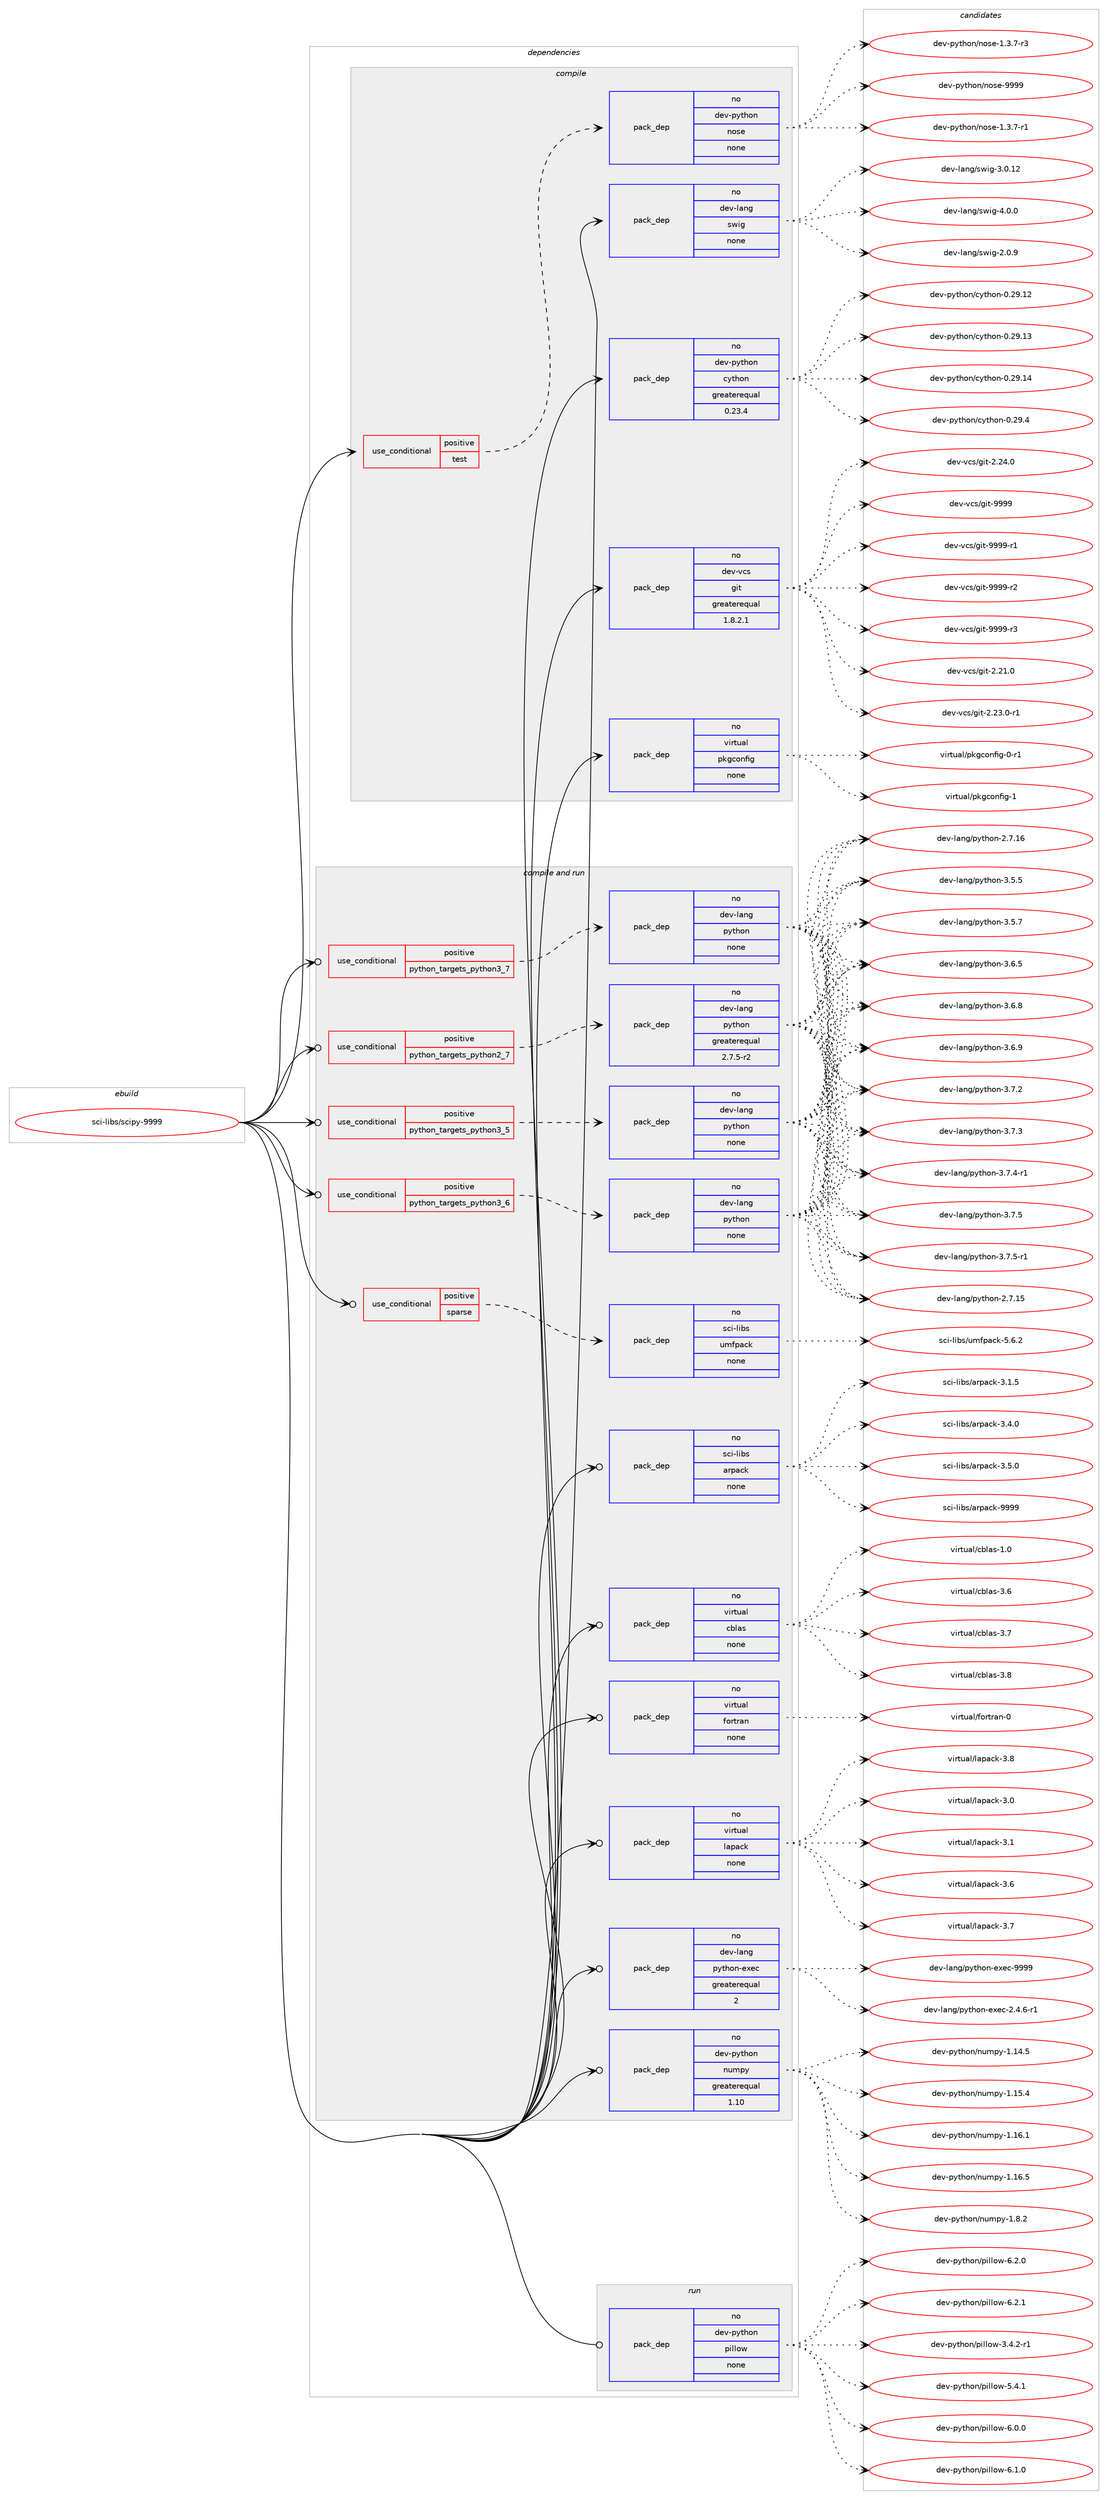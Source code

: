 digraph prolog {

# *************
# Graph options
# *************

newrank=true;
concentrate=true;
compound=true;
graph [rankdir=LR,fontname=Helvetica,fontsize=10,ranksep=1.5];#, ranksep=2.5, nodesep=0.2];
edge  [arrowhead=vee];
node  [fontname=Helvetica,fontsize=10];

# **********
# The ebuild
# **********

subgraph cluster_leftcol {
color=gray;
rank=same;
label=<<i>ebuild</i>>;
id [label="sci-libs/scipy-9999", color=red, width=4, href="../sci-libs/scipy-9999.svg"];
}

# ****************
# The dependencies
# ****************

subgraph cluster_midcol {
color=gray;
label=<<i>dependencies</i>>;
subgraph cluster_compile {
fillcolor="#eeeeee";
style=filled;
label=<<i>compile</i>>;
subgraph cond208758 {
dependency859726 [label=<<TABLE BORDER="0" CELLBORDER="1" CELLSPACING="0" CELLPADDING="4"><TR><TD ROWSPAN="3" CELLPADDING="10">use_conditional</TD></TR><TR><TD>positive</TD></TR><TR><TD>test</TD></TR></TABLE>>, shape=none, color=red];
subgraph pack635779 {
dependency859727 [label=<<TABLE BORDER="0" CELLBORDER="1" CELLSPACING="0" CELLPADDING="4" WIDTH="220"><TR><TD ROWSPAN="6" CELLPADDING="30">pack_dep</TD></TR><TR><TD WIDTH="110">no</TD></TR><TR><TD>dev-python</TD></TR><TR><TD>nose</TD></TR><TR><TD>none</TD></TR><TR><TD></TD></TR></TABLE>>, shape=none, color=blue];
}
dependency859726:e -> dependency859727:w [weight=20,style="dashed",arrowhead="vee"];
}
id:e -> dependency859726:w [weight=20,style="solid",arrowhead="vee"];
subgraph pack635780 {
dependency859728 [label=<<TABLE BORDER="0" CELLBORDER="1" CELLSPACING="0" CELLPADDING="4" WIDTH="220"><TR><TD ROWSPAN="6" CELLPADDING="30">pack_dep</TD></TR><TR><TD WIDTH="110">no</TD></TR><TR><TD>dev-lang</TD></TR><TR><TD>swig</TD></TR><TR><TD>none</TD></TR><TR><TD></TD></TR></TABLE>>, shape=none, color=blue];
}
id:e -> dependency859728:w [weight=20,style="solid",arrowhead="vee"];
subgraph pack635781 {
dependency859729 [label=<<TABLE BORDER="0" CELLBORDER="1" CELLSPACING="0" CELLPADDING="4" WIDTH="220"><TR><TD ROWSPAN="6" CELLPADDING="30">pack_dep</TD></TR><TR><TD WIDTH="110">no</TD></TR><TR><TD>dev-python</TD></TR><TR><TD>cython</TD></TR><TR><TD>greaterequal</TD></TR><TR><TD>0.23.4</TD></TR></TABLE>>, shape=none, color=blue];
}
id:e -> dependency859729:w [weight=20,style="solid",arrowhead="vee"];
subgraph pack635782 {
dependency859730 [label=<<TABLE BORDER="0" CELLBORDER="1" CELLSPACING="0" CELLPADDING="4" WIDTH="220"><TR><TD ROWSPAN="6" CELLPADDING="30">pack_dep</TD></TR><TR><TD WIDTH="110">no</TD></TR><TR><TD>dev-vcs</TD></TR><TR><TD>git</TD></TR><TR><TD>greaterequal</TD></TR><TR><TD>1.8.2.1</TD></TR></TABLE>>, shape=none, color=blue];
}
id:e -> dependency859730:w [weight=20,style="solid",arrowhead="vee"];
subgraph pack635783 {
dependency859731 [label=<<TABLE BORDER="0" CELLBORDER="1" CELLSPACING="0" CELLPADDING="4" WIDTH="220"><TR><TD ROWSPAN="6" CELLPADDING="30">pack_dep</TD></TR><TR><TD WIDTH="110">no</TD></TR><TR><TD>virtual</TD></TR><TR><TD>pkgconfig</TD></TR><TR><TD>none</TD></TR><TR><TD></TD></TR></TABLE>>, shape=none, color=blue];
}
id:e -> dependency859731:w [weight=20,style="solid",arrowhead="vee"];
}
subgraph cluster_compileandrun {
fillcolor="#eeeeee";
style=filled;
label=<<i>compile and run</i>>;
subgraph cond208759 {
dependency859732 [label=<<TABLE BORDER="0" CELLBORDER="1" CELLSPACING="0" CELLPADDING="4"><TR><TD ROWSPAN="3" CELLPADDING="10">use_conditional</TD></TR><TR><TD>positive</TD></TR><TR><TD>python_targets_python2_7</TD></TR></TABLE>>, shape=none, color=red];
subgraph pack635784 {
dependency859733 [label=<<TABLE BORDER="0" CELLBORDER="1" CELLSPACING="0" CELLPADDING="4" WIDTH="220"><TR><TD ROWSPAN="6" CELLPADDING="30">pack_dep</TD></TR><TR><TD WIDTH="110">no</TD></TR><TR><TD>dev-lang</TD></TR><TR><TD>python</TD></TR><TR><TD>greaterequal</TD></TR><TR><TD>2.7.5-r2</TD></TR></TABLE>>, shape=none, color=blue];
}
dependency859732:e -> dependency859733:w [weight=20,style="dashed",arrowhead="vee"];
}
id:e -> dependency859732:w [weight=20,style="solid",arrowhead="odotvee"];
subgraph cond208760 {
dependency859734 [label=<<TABLE BORDER="0" CELLBORDER="1" CELLSPACING="0" CELLPADDING="4"><TR><TD ROWSPAN="3" CELLPADDING="10">use_conditional</TD></TR><TR><TD>positive</TD></TR><TR><TD>python_targets_python3_5</TD></TR></TABLE>>, shape=none, color=red];
subgraph pack635785 {
dependency859735 [label=<<TABLE BORDER="0" CELLBORDER="1" CELLSPACING="0" CELLPADDING="4" WIDTH="220"><TR><TD ROWSPAN="6" CELLPADDING="30">pack_dep</TD></TR><TR><TD WIDTH="110">no</TD></TR><TR><TD>dev-lang</TD></TR><TR><TD>python</TD></TR><TR><TD>none</TD></TR><TR><TD></TD></TR></TABLE>>, shape=none, color=blue];
}
dependency859734:e -> dependency859735:w [weight=20,style="dashed",arrowhead="vee"];
}
id:e -> dependency859734:w [weight=20,style="solid",arrowhead="odotvee"];
subgraph cond208761 {
dependency859736 [label=<<TABLE BORDER="0" CELLBORDER="1" CELLSPACING="0" CELLPADDING="4"><TR><TD ROWSPAN="3" CELLPADDING="10">use_conditional</TD></TR><TR><TD>positive</TD></TR><TR><TD>python_targets_python3_6</TD></TR></TABLE>>, shape=none, color=red];
subgraph pack635786 {
dependency859737 [label=<<TABLE BORDER="0" CELLBORDER="1" CELLSPACING="0" CELLPADDING="4" WIDTH="220"><TR><TD ROWSPAN="6" CELLPADDING="30">pack_dep</TD></TR><TR><TD WIDTH="110">no</TD></TR><TR><TD>dev-lang</TD></TR><TR><TD>python</TD></TR><TR><TD>none</TD></TR><TR><TD></TD></TR></TABLE>>, shape=none, color=blue];
}
dependency859736:e -> dependency859737:w [weight=20,style="dashed",arrowhead="vee"];
}
id:e -> dependency859736:w [weight=20,style="solid",arrowhead="odotvee"];
subgraph cond208762 {
dependency859738 [label=<<TABLE BORDER="0" CELLBORDER="1" CELLSPACING="0" CELLPADDING="4"><TR><TD ROWSPAN="3" CELLPADDING="10">use_conditional</TD></TR><TR><TD>positive</TD></TR><TR><TD>python_targets_python3_7</TD></TR></TABLE>>, shape=none, color=red];
subgraph pack635787 {
dependency859739 [label=<<TABLE BORDER="0" CELLBORDER="1" CELLSPACING="0" CELLPADDING="4" WIDTH="220"><TR><TD ROWSPAN="6" CELLPADDING="30">pack_dep</TD></TR><TR><TD WIDTH="110">no</TD></TR><TR><TD>dev-lang</TD></TR><TR><TD>python</TD></TR><TR><TD>none</TD></TR><TR><TD></TD></TR></TABLE>>, shape=none, color=blue];
}
dependency859738:e -> dependency859739:w [weight=20,style="dashed",arrowhead="vee"];
}
id:e -> dependency859738:w [weight=20,style="solid",arrowhead="odotvee"];
subgraph cond208763 {
dependency859740 [label=<<TABLE BORDER="0" CELLBORDER="1" CELLSPACING="0" CELLPADDING="4"><TR><TD ROWSPAN="3" CELLPADDING="10">use_conditional</TD></TR><TR><TD>positive</TD></TR><TR><TD>sparse</TD></TR></TABLE>>, shape=none, color=red];
subgraph pack635788 {
dependency859741 [label=<<TABLE BORDER="0" CELLBORDER="1" CELLSPACING="0" CELLPADDING="4" WIDTH="220"><TR><TD ROWSPAN="6" CELLPADDING="30">pack_dep</TD></TR><TR><TD WIDTH="110">no</TD></TR><TR><TD>sci-libs</TD></TR><TR><TD>umfpack</TD></TR><TR><TD>none</TD></TR><TR><TD></TD></TR></TABLE>>, shape=none, color=blue];
}
dependency859740:e -> dependency859741:w [weight=20,style="dashed",arrowhead="vee"];
}
id:e -> dependency859740:w [weight=20,style="solid",arrowhead="odotvee"];
subgraph pack635789 {
dependency859742 [label=<<TABLE BORDER="0" CELLBORDER="1" CELLSPACING="0" CELLPADDING="4" WIDTH="220"><TR><TD ROWSPAN="6" CELLPADDING="30">pack_dep</TD></TR><TR><TD WIDTH="110">no</TD></TR><TR><TD>dev-lang</TD></TR><TR><TD>python-exec</TD></TR><TR><TD>greaterequal</TD></TR><TR><TD>2</TD></TR></TABLE>>, shape=none, color=blue];
}
id:e -> dependency859742:w [weight=20,style="solid",arrowhead="odotvee"];
subgraph pack635790 {
dependency859743 [label=<<TABLE BORDER="0" CELLBORDER="1" CELLSPACING="0" CELLPADDING="4" WIDTH="220"><TR><TD ROWSPAN="6" CELLPADDING="30">pack_dep</TD></TR><TR><TD WIDTH="110">no</TD></TR><TR><TD>dev-python</TD></TR><TR><TD>numpy</TD></TR><TR><TD>greaterequal</TD></TR><TR><TD>1.10</TD></TR></TABLE>>, shape=none, color=blue];
}
id:e -> dependency859743:w [weight=20,style="solid",arrowhead="odotvee"];
subgraph pack635791 {
dependency859744 [label=<<TABLE BORDER="0" CELLBORDER="1" CELLSPACING="0" CELLPADDING="4" WIDTH="220"><TR><TD ROWSPAN="6" CELLPADDING="30">pack_dep</TD></TR><TR><TD WIDTH="110">no</TD></TR><TR><TD>sci-libs</TD></TR><TR><TD>arpack</TD></TR><TR><TD>none</TD></TR><TR><TD></TD></TR></TABLE>>, shape=none, color=blue];
}
id:e -> dependency859744:w [weight=20,style="solid",arrowhead="odotvee"];
subgraph pack635792 {
dependency859745 [label=<<TABLE BORDER="0" CELLBORDER="1" CELLSPACING="0" CELLPADDING="4" WIDTH="220"><TR><TD ROWSPAN="6" CELLPADDING="30">pack_dep</TD></TR><TR><TD WIDTH="110">no</TD></TR><TR><TD>virtual</TD></TR><TR><TD>cblas</TD></TR><TR><TD>none</TD></TR><TR><TD></TD></TR></TABLE>>, shape=none, color=blue];
}
id:e -> dependency859745:w [weight=20,style="solid",arrowhead="odotvee"];
subgraph pack635793 {
dependency859746 [label=<<TABLE BORDER="0" CELLBORDER="1" CELLSPACING="0" CELLPADDING="4" WIDTH="220"><TR><TD ROWSPAN="6" CELLPADDING="30">pack_dep</TD></TR><TR><TD WIDTH="110">no</TD></TR><TR><TD>virtual</TD></TR><TR><TD>fortran</TD></TR><TR><TD>none</TD></TR><TR><TD></TD></TR></TABLE>>, shape=none, color=blue];
}
id:e -> dependency859746:w [weight=20,style="solid",arrowhead="odotvee"];
subgraph pack635794 {
dependency859747 [label=<<TABLE BORDER="0" CELLBORDER="1" CELLSPACING="0" CELLPADDING="4" WIDTH="220"><TR><TD ROWSPAN="6" CELLPADDING="30">pack_dep</TD></TR><TR><TD WIDTH="110">no</TD></TR><TR><TD>virtual</TD></TR><TR><TD>lapack</TD></TR><TR><TD>none</TD></TR><TR><TD></TD></TR></TABLE>>, shape=none, color=blue];
}
id:e -> dependency859747:w [weight=20,style="solid",arrowhead="odotvee"];
}
subgraph cluster_run {
fillcolor="#eeeeee";
style=filled;
label=<<i>run</i>>;
subgraph pack635795 {
dependency859748 [label=<<TABLE BORDER="0" CELLBORDER="1" CELLSPACING="0" CELLPADDING="4" WIDTH="220"><TR><TD ROWSPAN="6" CELLPADDING="30">pack_dep</TD></TR><TR><TD WIDTH="110">no</TD></TR><TR><TD>dev-python</TD></TR><TR><TD>pillow</TD></TR><TR><TD>none</TD></TR><TR><TD></TD></TR></TABLE>>, shape=none, color=blue];
}
id:e -> dependency859748:w [weight=20,style="solid",arrowhead="odot"];
}
}

# **************
# The candidates
# **************

subgraph cluster_choices {
rank=same;
color=gray;
label=<<i>candidates</i>>;

subgraph choice635779 {
color=black;
nodesep=1;
choice10010111845112121116104111110471101111151014549465146554511449 [label="dev-python/nose-1.3.7-r1", color=red, width=4,href="../dev-python/nose-1.3.7-r1.svg"];
choice10010111845112121116104111110471101111151014549465146554511451 [label="dev-python/nose-1.3.7-r3", color=red, width=4,href="../dev-python/nose-1.3.7-r3.svg"];
choice10010111845112121116104111110471101111151014557575757 [label="dev-python/nose-9999", color=red, width=4,href="../dev-python/nose-9999.svg"];
dependency859727:e -> choice10010111845112121116104111110471101111151014549465146554511449:w [style=dotted,weight="100"];
dependency859727:e -> choice10010111845112121116104111110471101111151014549465146554511451:w [style=dotted,weight="100"];
dependency859727:e -> choice10010111845112121116104111110471101111151014557575757:w [style=dotted,weight="100"];
}
subgraph choice635780 {
color=black;
nodesep=1;
choice100101118451089711010347115119105103455046484657 [label="dev-lang/swig-2.0.9", color=red, width=4,href="../dev-lang/swig-2.0.9.svg"];
choice10010111845108971101034711511910510345514648464950 [label="dev-lang/swig-3.0.12", color=red, width=4,href="../dev-lang/swig-3.0.12.svg"];
choice100101118451089711010347115119105103455246484648 [label="dev-lang/swig-4.0.0", color=red, width=4,href="../dev-lang/swig-4.0.0.svg"];
dependency859728:e -> choice100101118451089711010347115119105103455046484657:w [style=dotted,weight="100"];
dependency859728:e -> choice10010111845108971101034711511910510345514648464950:w [style=dotted,weight="100"];
dependency859728:e -> choice100101118451089711010347115119105103455246484648:w [style=dotted,weight="100"];
}
subgraph choice635781 {
color=black;
nodesep=1;
choice1001011184511212111610411111047991211161041111104548465057464950 [label="dev-python/cython-0.29.12", color=red, width=4,href="../dev-python/cython-0.29.12.svg"];
choice1001011184511212111610411111047991211161041111104548465057464951 [label="dev-python/cython-0.29.13", color=red, width=4,href="../dev-python/cython-0.29.13.svg"];
choice1001011184511212111610411111047991211161041111104548465057464952 [label="dev-python/cython-0.29.14", color=red, width=4,href="../dev-python/cython-0.29.14.svg"];
choice10010111845112121116104111110479912111610411111045484650574652 [label="dev-python/cython-0.29.4", color=red, width=4,href="../dev-python/cython-0.29.4.svg"];
dependency859729:e -> choice1001011184511212111610411111047991211161041111104548465057464950:w [style=dotted,weight="100"];
dependency859729:e -> choice1001011184511212111610411111047991211161041111104548465057464951:w [style=dotted,weight="100"];
dependency859729:e -> choice1001011184511212111610411111047991211161041111104548465057464952:w [style=dotted,weight="100"];
dependency859729:e -> choice10010111845112121116104111110479912111610411111045484650574652:w [style=dotted,weight="100"];
}
subgraph choice635782 {
color=black;
nodesep=1;
choice10010111845118991154710310511645504650494648 [label="dev-vcs/git-2.21.0", color=red, width=4,href="../dev-vcs/git-2.21.0.svg"];
choice100101118451189911547103105116455046505146484511449 [label="dev-vcs/git-2.23.0-r1", color=red, width=4,href="../dev-vcs/git-2.23.0-r1.svg"];
choice10010111845118991154710310511645504650524648 [label="dev-vcs/git-2.24.0", color=red, width=4,href="../dev-vcs/git-2.24.0.svg"];
choice1001011184511899115471031051164557575757 [label="dev-vcs/git-9999", color=red, width=4,href="../dev-vcs/git-9999.svg"];
choice10010111845118991154710310511645575757574511449 [label="dev-vcs/git-9999-r1", color=red, width=4,href="../dev-vcs/git-9999-r1.svg"];
choice10010111845118991154710310511645575757574511450 [label="dev-vcs/git-9999-r2", color=red, width=4,href="../dev-vcs/git-9999-r2.svg"];
choice10010111845118991154710310511645575757574511451 [label="dev-vcs/git-9999-r3", color=red, width=4,href="../dev-vcs/git-9999-r3.svg"];
dependency859730:e -> choice10010111845118991154710310511645504650494648:w [style=dotted,weight="100"];
dependency859730:e -> choice100101118451189911547103105116455046505146484511449:w [style=dotted,weight="100"];
dependency859730:e -> choice10010111845118991154710310511645504650524648:w [style=dotted,weight="100"];
dependency859730:e -> choice1001011184511899115471031051164557575757:w [style=dotted,weight="100"];
dependency859730:e -> choice10010111845118991154710310511645575757574511449:w [style=dotted,weight="100"];
dependency859730:e -> choice10010111845118991154710310511645575757574511450:w [style=dotted,weight="100"];
dependency859730:e -> choice10010111845118991154710310511645575757574511451:w [style=dotted,weight="100"];
}
subgraph choice635783 {
color=black;
nodesep=1;
choice11810511411611797108471121071039911111010210510345484511449 [label="virtual/pkgconfig-0-r1", color=red, width=4,href="../virtual/pkgconfig-0-r1.svg"];
choice1181051141161179710847112107103991111101021051034549 [label="virtual/pkgconfig-1", color=red, width=4,href="../virtual/pkgconfig-1.svg"];
dependency859731:e -> choice11810511411611797108471121071039911111010210510345484511449:w [style=dotted,weight="100"];
dependency859731:e -> choice1181051141161179710847112107103991111101021051034549:w [style=dotted,weight="100"];
}
subgraph choice635784 {
color=black;
nodesep=1;
choice10010111845108971101034711212111610411111045504655464953 [label="dev-lang/python-2.7.15", color=red, width=4,href="../dev-lang/python-2.7.15.svg"];
choice10010111845108971101034711212111610411111045504655464954 [label="dev-lang/python-2.7.16", color=red, width=4,href="../dev-lang/python-2.7.16.svg"];
choice100101118451089711010347112121116104111110455146534653 [label="dev-lang/python-3.5.5", color=red, width=4,href="../dev-lang/python-3.5.5.svg"];
choice100101118451089711010347112121116104111110455146534655 [label="dev-lang/python-3.5.7", color=red, width=4,href="../dev-lang/python-3.5.7.svg"];
choice100101118451089711010347112121116104111110455146544653 [label="dev-lang/python-3.6.5", color=red, width=4,href="../dev-lang/python-3.6.5.svg"];
choice100101118451089711010347112121116104111110455146544656 [label="dev-lang/python-3.6.8", color=red, width=4,href="../dev-lang/python-3.6.8.svg"];
choice100101118451089711010347112121116104111110455146544657 [label="dev-lang/python-3.6.9", color=red, width=4,href="../dev-lang/python-3.6.9.svg"];
choice100101118451089711010347112121116104111110455146554650 [label="dev-lang/python-3.7.2", color=red, width=4,href="../dev-lang/python-3.7.2.svg"];
choice100101118451089711010347112121116104111110455146554651 [label="dev-lang/python-3.7.3", color=red, width=4,href="../dev-lang/python-3.7.3.svg"];
choice1001011184510897110103471121211161041111104551465546524511449 [label="dev-lang/python-3.7.4-r1", color=red, width=4,href="../dev-lang/python-3.7.4-r1.svg"];
choice100101118451089711010347112121116104111110455146554653 [label="dev-lang/python-3.7.5", color=red, width=4,href="../dev-lang/python-3.7.5.svg"];
choice1001011184510897110103471121211161041111104551465546534511449 [label="dev-lang/python-3.7.5-r1", color=red, width=4,href="../dev-lang/python-3.7.5-r1.svg"];
dependency859733:e -> choice10010111845108971101034711212111610411111045504655464953:w [style=dotted,weight="100"];
dependency859733:e -> choice10010111845108971101034711212111610411111045504655464954:w [style=dotted,weight="100"];
dependency859733:e -> choice100101118451089711010347112121116104111110455146534653:w [style=dotted,weight="100"];
dependency859733:e -> choice100101118451089711010347112121116104111110455146534655:w [style=dotted,weight="100"];
dependency859733:e -> choice100101118451089711010347112121116104111110455146544653:w [style=dotted,weight="100"];
dependency859733:e -> choice100101118451089711010347112121116104111110455146544656:w [style=dotted,weight="100"];
dependency859733:e -> choice100101118451089711010347112121116104111110455146544657:w [style=dotted,weight="100"];
dependency859733:e -> choice100101118451089711010347112121116104111110455146554650:w [style=dotted,weight="100"];
dependency859733:e -> choice100101118451089711010347112121116104111110455146554651:w [style=dotted,weight="100"];
dependency859733:e -> choice1001011184510897110103471121211161041111104551465546524511449:w [style=dotted,weight="100"];
dependency859733:e -> choice100101118451089711010347112121116104111110455146554653:w [style=dotted,weight="100"];
dependency859733:e -> choice1001011184510897110103471121211161041111104551465546534511449:w [style=dotted,weight="100"];
}
subgraph choice635785 {
color=black;
nodesep=1;
choice10010111845108971101034711212111610411111045504655464953 [label="dev-lang/python-2.7.15", color=red, width=4,href="../dev-lang/python-2.7.15.svg"];
choice10010111845108971101034711212111610411111045504655464954 [label="dev-lang/python-2.7.16", color=red, width=4,href="../dev-lang/python-2.7.16.svg"];
choice100101118451089711010347112121116104111110455146534653 [label="dev-lang/python-3.5.5", color=red, width=4,href="../dev-lang/python-3.5.5.svg"];
choice100101118451089711010347112121116104111110455146534655 [label="dev-lang/python-3.5.7", color=red, width=4,href="../dev-lang/python-3.5.7.svg"];
choice100101118451089711010347112121116104111110455146544653 [label="dev-lang/python-3.6.5", color=red, width=4,href="../dev-lang/python-3.6.5.svg"];
choice100101118451089711010347112121116104111110455146544656 [label="dev-lang/python-3.6.8", color=red, width=4,href="../dev-lang/python-3.6.8.svg"];
choice100101118451089711010347112121116104111110455146544657 [label="dev-lang/python-3.6.9", color=red, width=4,href="../dev-lang/python-3.6.9.svg"];
choice100101118451089711010347112121116104111110455146554650 [label="dev-lang/python-3.7.2", color=red, width=4,href="../dev-lang/python-3.7.2.svg"];
choice100101118451089711010347112121116104111110455146554651 [label="dev-lang/python-3.7.3", color=red, width=4,href="../dev-lang/python-3.7.3.svg"];
choice1001011184510897110103471121211161041111104551465546524511449 [label="dev-lang/python-3.7.4-r1", color=red, width=4,href="../dev-lang/python-3.7.4-r1.svg"];
choice100101118451089711010347112121116104111110455146554653 [label="dev-lang/python-3.7.5", color=red, width=4,href="../dev-lang/python-3.7.5.svg"];
choice1001011184510897110103471121211161041111104551465546534511449 [label="dev-lang/python-3.7.5-r1", color=red, width=4,href="../dev-lang/python-3.7.5-r1.svg"];
dependency859735:e -> choice10010111845108971101034711212111610411111045504655464953:w [style=dotted,weight="100"];
dependency859735:e -> choice10010111845108971101034711212111610411111045504655464954:w [style=dotted,weight="100"];
dependency859735:e -> choice100101118451089711010347112121116104111110455146534653:w [style=dotted,weight="100"];
dependency859735:e -> choice100101118451089711010347112121116104111110455146534655:w [style=dotted,weight="100"];
dependency859735:e -> choice100101118451089711010347112121116104111110455146544653:w [style=dotted,weight="100"];
dependency859735:e -> choice100101118451089711010347112121116104111110455146544656:w [style=dotted,weight="100"];
dependency859735:e -> choice100101118451089711010347112121116104111110455146544657:w [style=dotted,weight="100"];
dependency859735:e -> choice100101118451089711010347112121116104111110455146554650:w [style=dotted,weight="100"];
dependency859735:e -> choice100101118451089711010347112121116104111110455146554651:w [style=dotted,weight="100"];
dependency859735:e -> choice1001011184510897110103471121211161041111104551465546524511449:w [style=dotted,weight="100"];
dependency859735:e -> choice100101118451089711010347112121116104111110455146554653:w [style=dotted,weight="100"];
dependency859735:e -> choice1001011184510897110103471121211161041111104551465546534511449:w [style=dotted,weight="100"];
}
subgraph choice635786 {
color=black;
nodesep=1;
choice10010111845108971101034711212111610411111045504655464953 [label="dev-lang/python-2.7.15", color=red, width=4,href="../dev-lang/python-2.7.15.svg"];
choice10010111845108971101034711212111610411111045504655464954 [label="dev-lang/python-2.7.16", color=red, width=4,href="../dev-lang/python-2.7.16.svg"];
choice100101118451089711010347112121116104111110455146534653 [label="dev-lang/python-3.5.5", color=red, width=4,href="../dev-lang/python-3.5.5.svg"];
choice100101118451089711010347112121116104111110455146534655 [label="dev-lang/python-3.5.7", color=red, width=4,href="../dev-lang/python-3.5.7.svg"];
choice100101118451089711010347112121116104111110455146544653 [label="dev-lang/python-3.6.5", color=red, width=4,href="../dev-lang/python-3.6.5.svg"];
choice100101118451089711010347112121116104111110455146544656 [label="dev-lang/python-3.6.8", color=red, width=4,href="../dev-lang/python-3.6.8.svg"];
choice100101118451089711010347112121116104111110455146544657 [label="dev-lang/python-3.6.9", color=red, width=4,href="../dev-lang/python-3.6.9.svg"];
choice100101118451089711010347112121116104111110455146554650 [label="dev-lang/python-3.7.2", color=red, width=4,href="../dev-lang/python-3.7.2.svg"];
choice100101118451089711010347112121116104111110455146554651 [label="dev-lang/python-3.7.3", color=red, width=4,href="../dev-lang/python-3.7.3.svg"];
choice1001011184510897110103471121211161041111104551465546524511449 [label="dev-lang/python-3.7.4-r1", color=red, width=4,href="../dev-lang/python-3.7.4-r1.svg"];
choice100101118451089711010347112121116104111110455146554653 [label="dev-lang/python-3.7.5", color=red, width=4,href="../dev-lang/python-3.7.5.svg"];
choice1001011184510897110103471121211161041111104551465546534511449 [label="dev-lang/python-3.7.5-r1", color=red, width=4,href="../dev-lang/python-3.7.5-r1.svg"];
dependency859737:e -> choice10010111845108971101034711212111610411111045504655464953:w [style=dotted,weight="100"];
dependency859737:e -> choice10010111845108971101034711212111610411111045504655464954:w [style=dotted,weight="100"];
dependency859737:e -> choice100101118451089711010347112121116104111110455146534653:w [style=dotted,weight="100"];
dependency859737:e -> choice100101118451089711010347112121116104111110455146534655:w [style=dotted,weight="100"];
dependency859737:e -> choice100101118451089711010347112121116104111110455146544653:w [style=dotted,weight="100"];
dependency859737:e -> choice100101118451089711010347112121116104111110455146544656:w [style=dotted,weight="100"];
dependency859737:e -> choice100101118451089711010347112121116104111110455146544657:w [style=dotted,weight="100"];
dependency859737:e -> choice100101118451089711010347112121116104111110455146554650:w [style=dotted,weight="100"];
dependency859737:e -> choice100101118451089711010347112121116104111110455146554651:w [style=dotted,weight="100"];
dependency859737:e -> choice1001011184510897110103471121211161041111104551465546524511449:w [style=dotted,weight="100"];
dependency859737:e -> choice100101118451089711010347112121116104111110455146554653:w [style=dotted,weight="100"];
dependency859737:e -> choice1001011184510897110103471121211161041111104551465546534511449:w [style=dotted,weight="100"];
}
subgraph choice635787 {
color=black;
nodesep=1;
choice10010111845108971101034711212111610411111045504655464953 [label="dev-lang/python-2.7.15", color=red, width=4,href="../dev-lang/python-2.7.15.svg"];
choice10010111845108971101034711212111610411111045504655464954 [label="dev-lang/python-2.7.16", color=red, width=4,href="../dev-lang/python-2.7.16.svg"];
choice100101118451089711010347112121116104111110455146534653 [label="dev-lang/python-3.5.5", color=red, width=4,href="../dev-lang/python-3.5.5.svg"];
choice100101118451089711010347112121116104111110455146534655 [label="dev-lang/python-3.5.7", color=red, width=4,href="../dev-lang/python-3.5.7.svg"];
choice100101118451089711010347112121116104111110455146544653 [label="dev-lang/python-3.6.5", color=red, width=4,href="../dev-lang/python-3.6.5.svg"];
choice100101118451089711010347112121116104111110455146544656 [label="dev-lang/python-3.6.8", color=red, width=4,href="../dev-lang/python-3.6.8.svg"];
choice100101118451089711010347112121116104111110455146544657 [label="dev-lang/python-3.6.9", color=red, width=4,href="../dev-lang/python-3.6.9.svg"];
choice100101118451089711010347112121116104111110455146554650 [label="dev-lang/python-3.7.2", color=red, width=4,href="../dev-lang/python-3.7.2.svg"];
choice100101118451089711010347112121116104111110455146554651 [label="dev-lang/python-3.7.3", color=red, width=4,href="../dev-lang/python-3.7.3.svg"];
choice1001011184510897110103471121211161041111104551465546524511449 [label="dev-lang/python-3.7.4-r1", color=red, width=4,href="../dev-lang/python-3.7.4-r1.svg"];
choice100101118451089711010347112121116104111110455146554653 [label="dev-lang/python-3.7.5", color=red, width=4,href="../dev-lang/python-3.7.5.svg"];
choice1001011184510897110103471121211161041111104551465546534511449 [label="dev-lang/python-3.7.5-r1", color=red, width=4,href="../dev-lang/python-3.7.5-r1.svg"];
dependency859739:e -> choice10010111845108971101034711212111610411111045504655464953:w [style=dotted,weight="100"];
dependency859739:e -> choice10010111845108971101034711212111610411111045504655464954:w [style=dotted,weight="100"];
dependency859739:e -> choice100101118451089711010347112121116104111110455146534653:w [style=dotted,weight="100"];
dependency859739:e -> choice100101118451089711010347112121116104111110455146534655:w [style=dotted,weight="100"];
dependency859739:e -> choice100101118451089711010347112121116104111110455146544653:w [style=dotted,weight="100"];
dependency859739:e -> choice100101118451089711010347112121116104111110455146544656:w [style=dotted,weight="100"];
dependency859739:e -> choice100101118451089711010347112121116104111110455146544657:w [style=dotted,weight="100"];
dependency859739:e -> choice100101118451089711010347112121116104111110455146554650:w [style=dotted,weight="100"];
dependency859739:e -> choice100101118451089711010347112121116104111110455146554651:w [style=dotted,weight="100"];
dependency859739:e -> choice1001011184510897110103471121211161041111104551465546524511449:w [style=dotted,weight="100"];
dependency859739:e -> choice100101118451089711010347112121116104111110455146554653:w [style=dotted,weight="100"];
dependency859739:e -> choice1001011184510897110103471121211161041111104551465546534511449:w [style=dotted,weight="100"];
}
subgraph choice635788 {
color=black;
nodesep=1;
choice115991054510810598115471171091021129799107455346544650 [label="sci-libs/umfpack-5.6.2", color=red, width=4,href="../sci-libs/umfpack-5.6.2.svg"];
dependency859741:e -> choice115991054510810598115471171091021129799107455346544650:w [style=dotted,weight="100"];
}
subgraph choice635789 {
color=black;
nodesep=1;
choice10010111845108971101034711212111610411111045101120101994550465246544511449 [label="dev-lang/python-exec-2.4.6-r1", color=red, width=4,href="../dev-lang/python-exec-2.4.6-r1.svg"];
choice10010111845108971101034711212111610411111045101120101994557575757 [label="dev-lang/python-exec-9999", color=red, width=4,href="../dev-lang/python-exec-9999.svg"];
dependency859742:e -> choice10010111845108971101034711212111610411111045101120101994550465246544511449:w [style=dotted,weight="100"];
dependency859742:e -> choice10010111845108971101034711212111610411111045101120101994557575757:w [style=dotted,weight="100"];
}
subgraph choice635790 {
color=black;
nodesep=1;
choice100101118451121211161041111104711011710911212145494649524653 [label="dev-python/numpy-1.14.5", color=red, width=4,href="../dev-python/numpy-1.14.5.svg"];
choice100101118451121211161041111104711011710911212145494649534652 [label="dev-python/numpy-1.15.4", color=red, width=4,href="../dev-python/numpy-1.15.4.svg"];
choice100101118451121211161041111104711011710911212145494649544649 [label="dev-python/numpy-1.16.1", color=red, width=4,href="../dev-python/numpy-1.16.1.svg"];
choice100101118451121211161041111104711011710911212145494649544653 [label="dev-python/numpy-1.16.5", color=red, width=4,href="../dev-python/numpy-1.16.5.svg"];
choice1001011184511212111610411111047110117109112121454946564650 [label="dev-python/numpy-1.8.2", color=red, width=4,href="../dev-python/numpy-1.8.2.svg"];
dependency859743:e -> choice100101118451121211161041111104711011710911212145494649524653:w [style=dotted,weight="100"];
dependency859743:e -> choice100101118451121211161041111104711011710911212145494649534652:w [style=dotted,weight="100"];
dependency859743:e -> choice100101118451121211161041111104711011710911212145494649544649:w [style=dotted,weight="100"];
dependency859743:e -> choice100101118451121211161041111104711011710911212145494649544653:w [style=dotted,weight="100"];
dependency859743:e -> choice1001011184511212111610411111047110117109112121454946564650:w [style=dotted,weight="100"];
}
subgraph choice635791 {
color=black;
nodesep=1;
choice11599105451081059811547971141129799107455146494653 [label="sci-libs/arpack-3.1.5", color=red, width=4,href="../sci-libs/arpack-3.1.5.svg"];
choice11599105451081059811547971141129799107455146524648 [label="sci-libs/arpack-3.4.0", color=red, width=4,href="../sci-libs/arpack-3.4.0.svg"];
choice11599105451081059811547971141129799107455146534648 [label="sci-libs/arpack-3.5.0", color=red, width=4,href="../sci-libs/arpack-3.5.0.svg"];
choice115991054510810598115479711411297991074557575757 [label="sci-libs/arpack-9999", color=red, width=4,href="../sci-libs/arpack-9999.svg"];
dependency859744:e -> choice11599105451081059811547971141129799107455146494653:w [style=dotted,weight="100"];
dependency859744:e -> choice11599105451081059811547971141129799107455146524648:w [style=dotted,weight="100"];
dependency859744:e -> choice11599105451081059811547971141129799107455146534648:w [style=dotted,weight="100"];
dependency859744:e -> choice115991054510810598115479711411297991074557575757:w [style=dotted,weight="100"];
}
subgraph choice635792 {
color=black;
nodesep=1;
choice118105114116117971084799981089711545494648 [label="virtual/cblas-1.0", color=red, width=4,href="../virtual/cblas-1.0.svg"];
choice118105114116117971084799981089711545514654 [label="virtual/cblas-3.6", color=red, width=4,href="../virtual/cblas-3.6.svg"];
choice118105114116117971084799981089711545514655 [label="virtual/cblas-3.7", color=red, width=4,href="../virtual/cblas-3.7.svg"];
choice118105114116117971084799981089711545514656 [label="virtual/cblas-3.8", color=red, width=4,href="../virtual/cblas-3.8.svg"];
dependency859745:e -> choice118105114116117971084799981089711545494648:w [style=dotted,weight="100"];
dependency859745:e -> choice118105114116117971084799981089711545514654:w [style=dotted,weight="100"];
dependency859745:e -> choice118105114116117971084799981089711545514655:w [style=dotted,weight="100"];
dependency859745:e -> choice118105114116117971084799981089711545514656:w [style=dotted,weight="100"];
}
subgraph choice635793 {
color=black;
nodesep=1;
choice1181051141161179710847102111114116114971104548 [label="virtual/fortran-0", color=red, width=4,href="../virtual/fortran-0.svg"];
dependency859746:e -> choice1181051141161179710847102111114116114971104548:w [style=dotted,weight="100"];
}
subgraph choice635794 {
color=black;
nodesep=1;
choice118105114116117971084710897112979910745514648 [label="virtual/lapack-3.0", color=red, width=4,href="../virtual/lapack-3.0.svg"];
choice118105114116117971084710897112979910745514649 [label="virtual/lapack-3.1", color=red, width=4,href="../virtual/lapack-3.1.svg"];
choice118105114116117971084710897112979910745514654 [label="virtual/lapack-3.6", color=red, width=4,href="../virtual/lapack-3.6.svg"];
choice118105114116117971084710897112979910745514655 [label="virtual/lapack-3.7", color=red, width=4,href="../virtual/lapack-3.7.svg"];
choice118105114116117971084710897112979910745514656 [label="virtual/lapack-3.8", color=red, width=4,href="../virtual/lapack-3.8.svg"];
dependency859747:e -> choice118105114116117971084710897112979910745514648:w [style=dotted,weight="100"];
dependency859747:e -> choice118105114116117971084710897112979910745514649:w [style=dotted,weight="100"];
dependency859747:e -> choice118105114116117971084710897112979910745514654:w [style=dotted,weight="100"];
dependency859747:e -> choice118105114116117971084710897112979910745514655:w [style=dotted,weight="100"];
dependency859747:e -> choice118105114116117971084710897112979910745514656:w [style=dotted,weight="100"];
}
subgraph choice635795 {
color=black;
nodesep=1;
choice10010111845112121116104111110471121051081081111194551465246504511449 [label="dev-python/pillow-3.4.2-r1", color=red, width=4,href="../dev-python/pillow-3.4.2-r1.svg"];
choice1001011184511212111610411111047112105108108111119455346524649 [label="dev-python/pillow-5.4.1", color=red, width=4,href="../dev-python/pillow-5.4.1.svg"];
choice1001011184511212111610411111047112105108108111119455446484648 [label="dev-python/pillow-6.0.0", color=red, width=4,href="../dev-python/pillow-6.0.0.svg"];
choice1001011184511212111610411111047112105108108111119455446494648 [label="dev-python/pillow-6.1.0", color=red, width=4,href="../dev-python/pillow-6.1.0.svg"];
choice1001011184511212111610411111047112105108108111119455446504648 [label="dev-python/pillow-6.2.0", color=red, width=4,href="../dev-python/pillow-6.2.0.svg"];
choice1001011184511212111610411111047112105108108111119455446504649 [label="dev-python/pillow-6.2.1", color=red, width=4,href="../dev-python/pillow-6.2.1.svg"];
dependency859748:e -> choice10010111845112121116104111110471121051081081111194551465246504511449:w [style=dotted,weight="100"];
dependency859748:e -> choice1001011184511212111610411111047112105108108111119455346524649:w [style=dotted,weight="100"];
dependency859748:e -> choice1001011184511212111610411111047112105108108111119455446484648:w [style=dotted,weight="100"];
dependency859748:e -> choice1001011184511212111610411111047112105108108111119455446494648:w [style=dotted,weight="100"];
dependency859748:e -> choice1001011184511212111610411111047112105108108111119455446504648:w [style=dotted,weight="100"];
dependency859748:e -> choice1001011184511212111610411111047112105108108111119455446504649:w [style=dotted,weight="100"];
}
}

}
